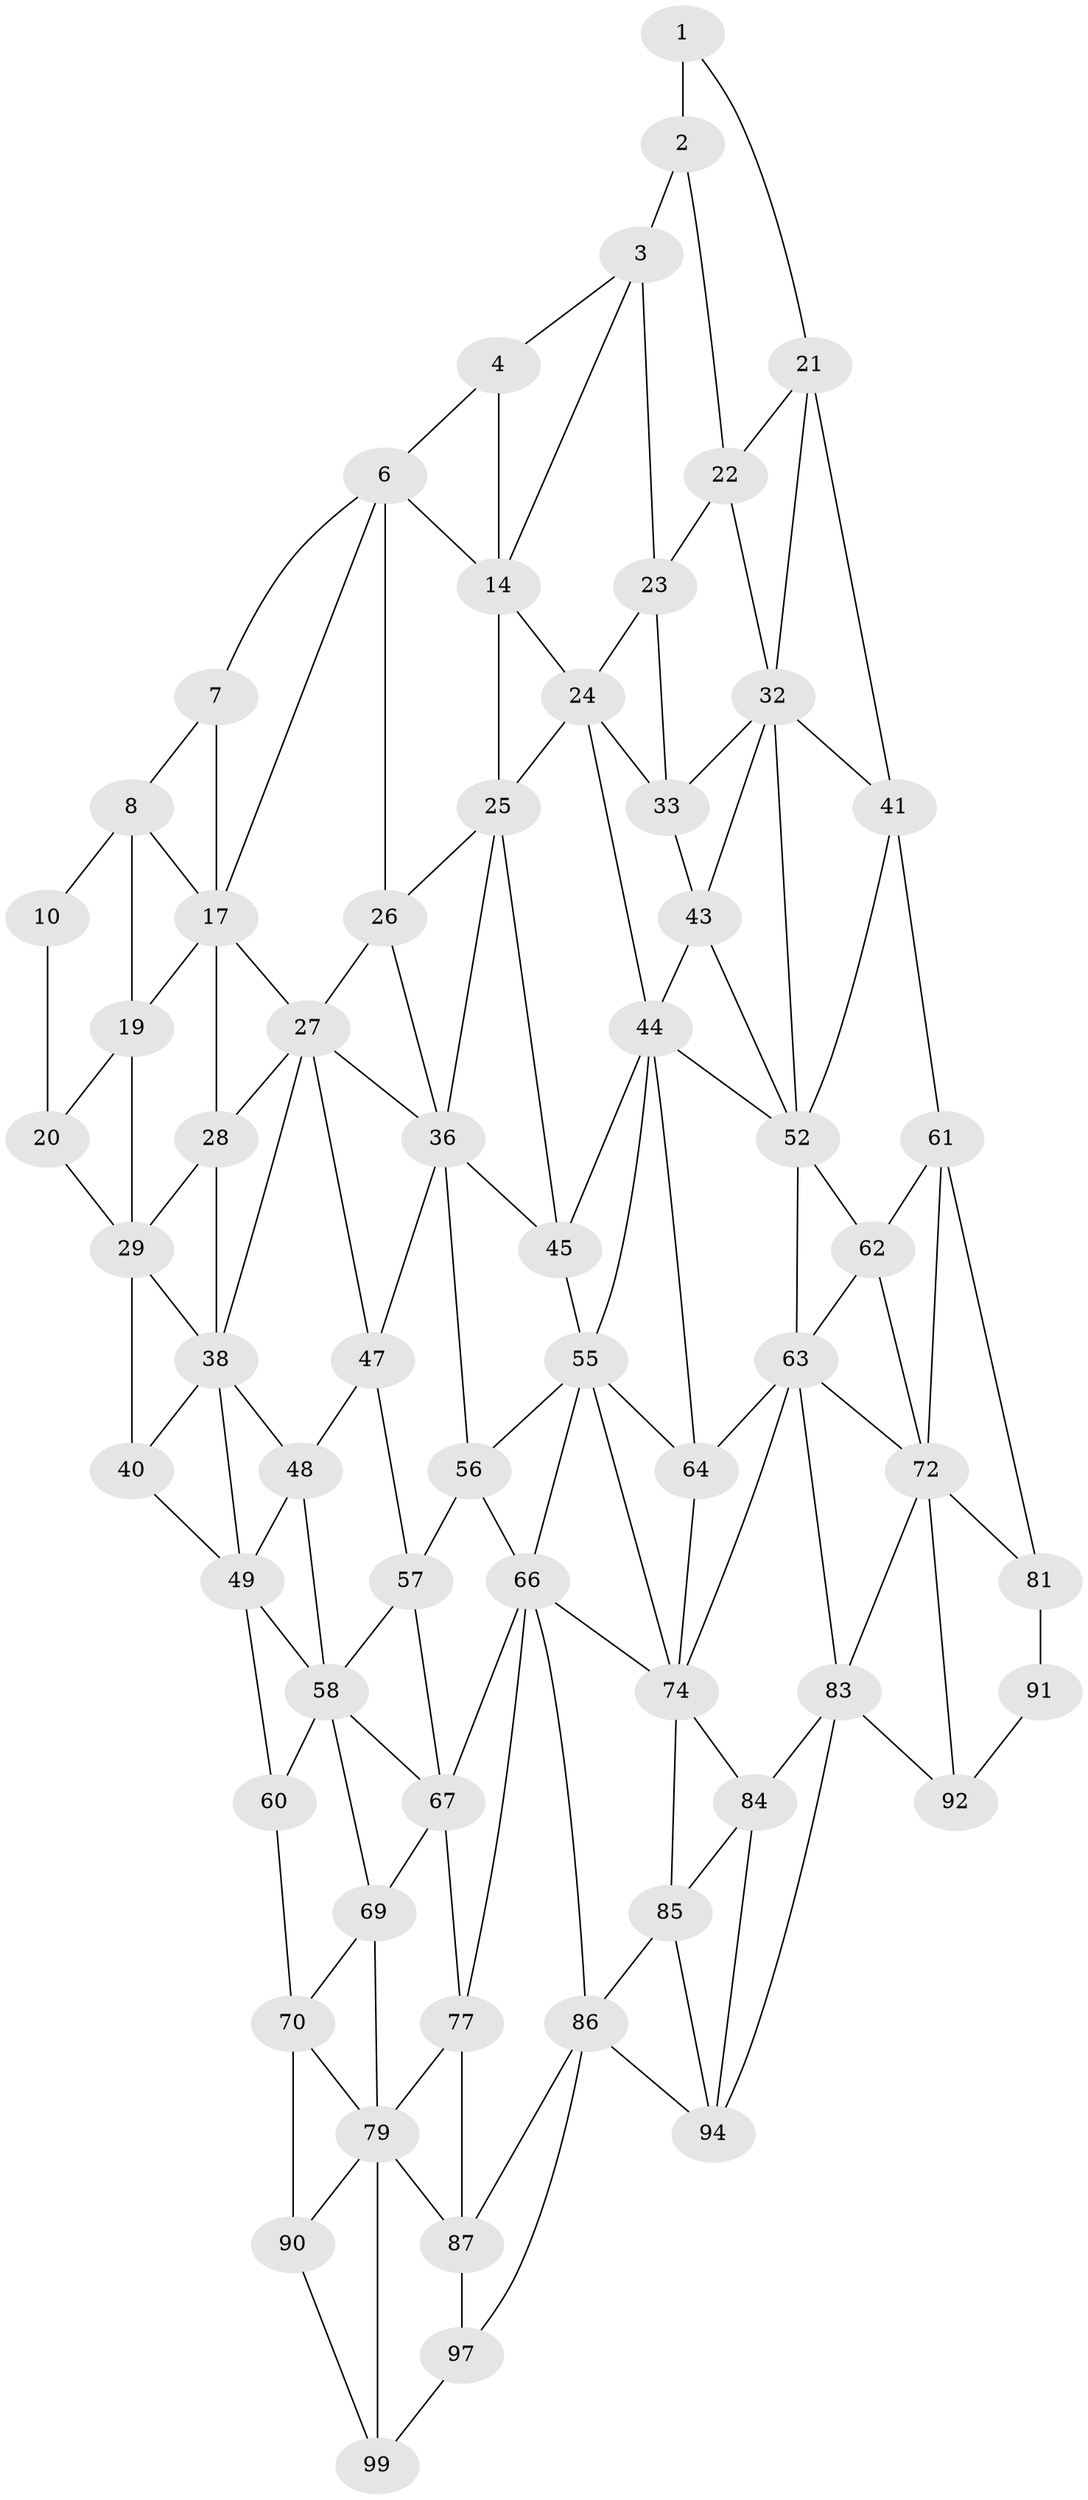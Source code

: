 // original degree distribution, {2: 0.04, 3: 0.32, 4: 0.64}
// Generated by graph-tools (version 1.1) at 2025/38/02/21/25 10:38:56]
// undirected, 63 vertices, 136 edges
graph export_dot {
graph [start="1"]
  node [color=gray90,style=filled];
  1 [super="+11"];
  2 [super="+12"];
  3 [super="+13"];
  4 [super="+5"];
  6 [super="+16"];
  7;
  8 [super="+9"];
  10;
  14 [super="+15"];
  17 [super="+18"];
  19;
  20;
  21 [super="+31"];
  22;
  23;
  24 [super="+34"];
  25 [super="+35"];
  26;
  27 [super="+37"];
  28;
  29 [super="+30"];
  32 [super="+42"];
  33;
  36 [super="+46"];
  38 [super="+39"];
  40;
  41 [super="+51"];
  43;
  44 [super="+54"];
  45;
  47;
  48;
  49 [super="+50"];
  52 [super="+53"];
  55 [super="+65"];
  56;
  57;
  58 [super="+59"];
  60;
  61 [super="+71"];
  62;
  63 [super="+73"];
  64;
  66 [super="+76"];
  67 [super="+68"];
  69;
  70 [super="+80"];
  72 [super="+82"];
  74 [super="+75"];
  77 [super="+78"];
  79 [super="+89"];
  81;
  83 [super="+93"];
  84;
  85;
  86 [super="+96"];
  87 [super="+88"];
  90;
  91;
  92;
  94 [super="+95"];
  97 [super="+98"];
  99 [super="+100"];
  1 -- 2 [weight=2];
  1 -- 21;
  2 -- 3 [weight=2];
  2 -- 22;
  3 -- 4;
  3 -- 14;
  3 -- 23;
  4 -- 14 [weight=2];
  4 -- 6;
  6 -- 7;
  6 -- 17;
  6 -- 26;
  6 -- 14;
  7 -- 17;
  7 -- 8;
  8 -- 17;
  8 -- 10;
  8 -- 19;
  10 -- 20;
  14 -- 24;
  14 -- 25;
  17 -- 27;
  17 -- 19;
  17 -- 28;
  19 -- 29;
  19 -- 20;
  20 -- 29;
  21 -- 22;
  21 -- 32;
  21 -- 41;
  22 -- 32;
  22 -- 23;
  23 -- 33;
  23 -- 24;
  24 -- 25 [weight=2];
  24 -- 33;
  24 -- 44;
  25 -- 26;
  25 -- 36;
  25 -- 45;
  26 -- 36;
  26 -- 27;
  27 -- 28;
  27 -- 36;
  27 -- 38;
  27 -- 47;
  28 -- 38;
  28 -- 29;
  29 -- 38;
  29 -- 40;
  32 -- 33;
  32 -- 41;
  32 -- 43;
  32 -- 52;
  33 -- 43;
  36 -- 56;
  36 -- 45;
  36 -- 47;
  38 -- 48;
  38 -- 40;
  38 -- 49;
  40 -- 49;
  41 -- 52;
  41 -- 61;
  43 -- 44;
  43 -- 52;
  44 -- 45;
  44 -- 64;
  44 -- 55;
  44 -- 52;
  45 -- 55;
  47 -- 57;
  47 -- 48;
  48 -- 58;
  48 -- 49;
  49 -- 58;
  49 -- 60;
  52 -- 62;
  52 -- 63;
  55 -- 56;
  55 -- 64;
  55 -- 66;
  55 -- 74;
  56 -- 66;
  56 -- 57;
  57 -- 67;
  57 -- 58;
  58 -- 60;
  58 -- 69;
  58 -- 67;
  60 -- 70;
  61 -- 62;
  61 -- 72;
  61 -- 81;
  62 -- 72;
  62 -- 63;
  63 -- 64;
  63 -- 72;
  63 -- 74;
  63 -- 83;
  64 -- 74;
  66 -- 67;
  66 -- 77;
  66 -- 86;
  66 -- 74;
  67 -- 77 [weight=2];
  67 -- 69;
  69 -- 79;
  69 -- 70;
  70 -- 90;
  70 -- 79;
  72 -- 81;
  72 -- 83;
  72 -- 92;
  74 -- 84;
  74 -- 85;
  77 -- 87 [weight=2];
  77 -- 79;
  79 -- 90;
  79 -- 99;
  79 -- 87;
  81 -- 91;
  83 -- 84;
  83 -- 92;
  83 -- 94;
  84 -- 94;
  84 -- 85;
  85 -- 86;
  85 -- 94;
  86 -- 87;
  86 -- 94;
  86 -- 97;
  87 -- 97 [weight=2];
  90 -- 99;
  91 -- 92;
  97 -- 99;
}
